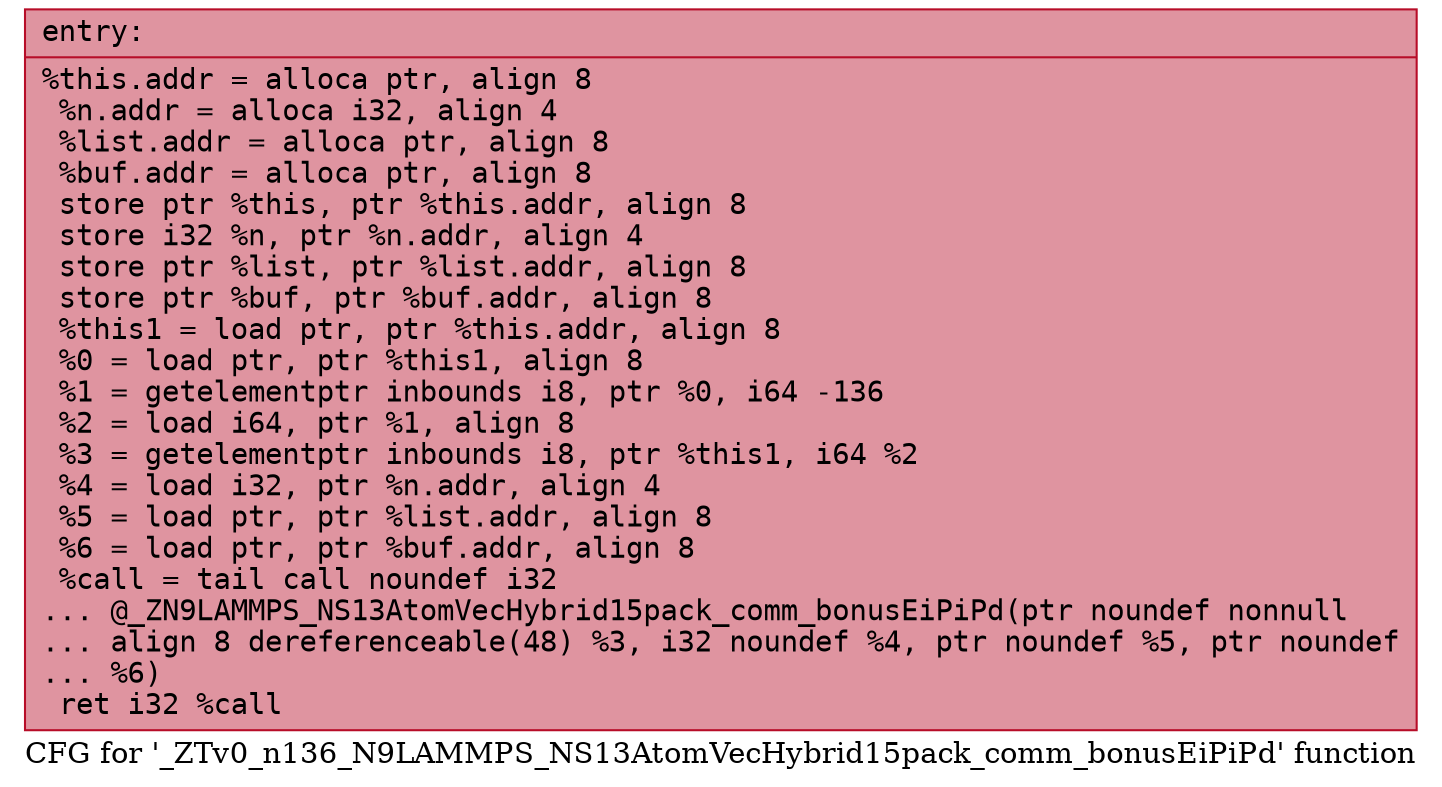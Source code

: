 digraph "CFG for '_ZTv0_n136_N9LAMMPS_NS13AtomVecHybrid15pack_comm_bonusEiPiPd' function" {
	label="CFG for '_ZTv0_n136_N9LAMMPS_NS13AtomVecHybrid15pack_comm_bonusEiPiPd' function";

	Node0x557e2af71d10 [shape=record,color="#b70d28ff", style=filled, fillcolor="#b70d2870" fontname="Courier",label="{entry:\l|  %this.addr = alloca ptr, align 8\l  %n.addr = alloca i32, align 4\l  %list.addr = alloca ptr, align 8\l  %buf.addr = alloca ptr, align 8\l  store ptr %this, ptr %this.addr, align 8\l  store i32 %n, ptr %n.addr, align 4\l  store ptr %list, ptr %list.addr, align 8\l  store ptr %buf, ptr %buf.addr, align 8\l  %this1 = load ptr, ptr %this.addr, align 8\l  %0 = load ptr, ptr %this1, align 8\l  %1 = getelementptr inbounds i8, ptr %0, i64 -136\l  %2 = load i64, ptr %1, align 8\l  %3 = getelementptr inbounds i8, ptr %this1, i64 %2\l  %4 = load i32, ptr %n.addr, align 4\l  %5 = load ptr, ptr %list.addr, align 8\l  %6 = load ptr, ptr %buf.addr, align 8\l  %call = tail call noundef i32\l... @_ZN9LAMMPS_NS13AtomVecHybrid15pack_comm_bonusEiPiPd(ptr noundef nonnull\l... align 8 dereferenceable(48) %3, i32 noundef %4, ptr noundef %5, ptr noundef\l... %6)\l  ret i32 %call\l}"];
}
